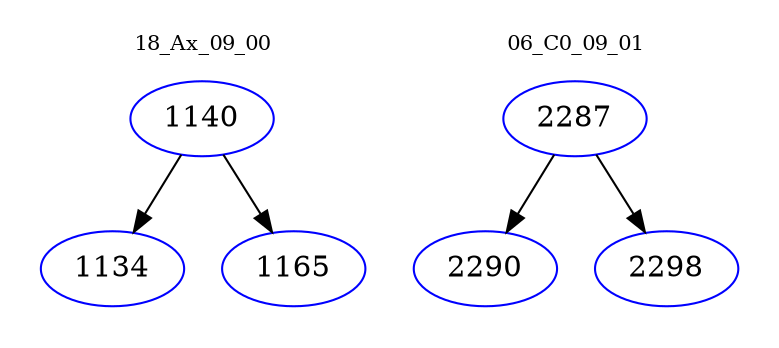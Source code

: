 digraph{
subgraph cluster_0 {
color = white
label = "18_Ax_09_00";
fontsize=10;
T0_1140 [label="1140", color="blue"]
T0_1140 -> T0_1134 [color="black"]
T0_1134 [label="1134", color="blue"]
T0_1140 -> T0_1165 [color="black"]
T0_1165 [label="1165", color="blue"]
}
subgraph cluster_1 {
color = white
label = "06_C0_09_01";
fontsize=10;
T1_2287 [label="2287", color="blue"]
T1_2287 -> T1_2290 [color="black"]
T1_2290 [label="2290", color="blue"]
T1_2287 -> T1_2298 [color="black"]
T1_2298 [label="2298", color="blue"]
}
}
